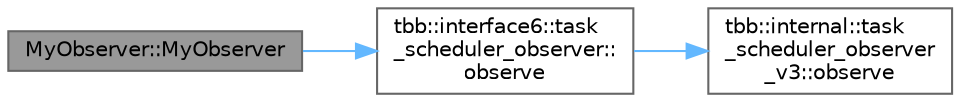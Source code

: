 digraph "MyObserver::MyObserver"
{
 // LATEX_PDF_SIZE
  bgcolor="transparent";
  edge [fontname=Helvetica,fontsize=10,labelfontname=Helvetica,labelfontsize=10];
  node [fontname=Helvetica,fontsize=10,shape=box,height=0.2,width=0.4];
  rankdir="LR";
  Node1 [id="Node000001",label="MyObserver::MyObserver",height=0.2,width=0.4,color="gray40", fillcolor="grey60", style="filled", fontcolor="black",tooltip=" "];
  Node1 -> Node2 [id="edge1_Node000001_Node000002",color="steelblue1",style="solid",tooltip=" "];
  Node2 [id="Node000002",label="tbb::interface6::task\l_scheduler_observer::\lobserve",height=0.2,width=0.4,color="grey40", fillcolor="white", style="filled",URL="$classtbb_1_1interface6_1_1task__scheduler__observer.html#ad5b33790cea52c61e1fb004a8ed26365",tooltip="Enable or disable observation"];
  Node2 -> Node3 [id="edge2_Node000002_Node000003",color="steelblue1",style="solid",tooltip=" "];
  Node3 [id="Node000003",label="tbb::internal::task\l_scheduler_observer\l_v3::observe",height=0.2,width=0.4,color="grey40", fillcolor="white", style="filled",URL="$classtbb_1_1internal_1_1task__scheduler__observer__v3.html#a40209b347e3c82bb5bfda05941304309",tooltip="Enable or disable observation"];
}
